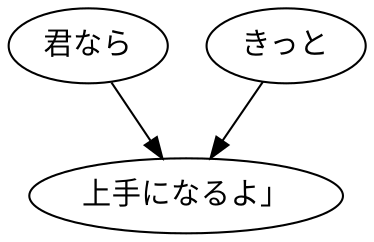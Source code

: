 digraph graph7775 {
	node0 [label="君なら"];
	node1 [label="きっと"];
	node2 [label="上手になるよ」"];
	node0 -> node2;
	node1 -> node2;
}
